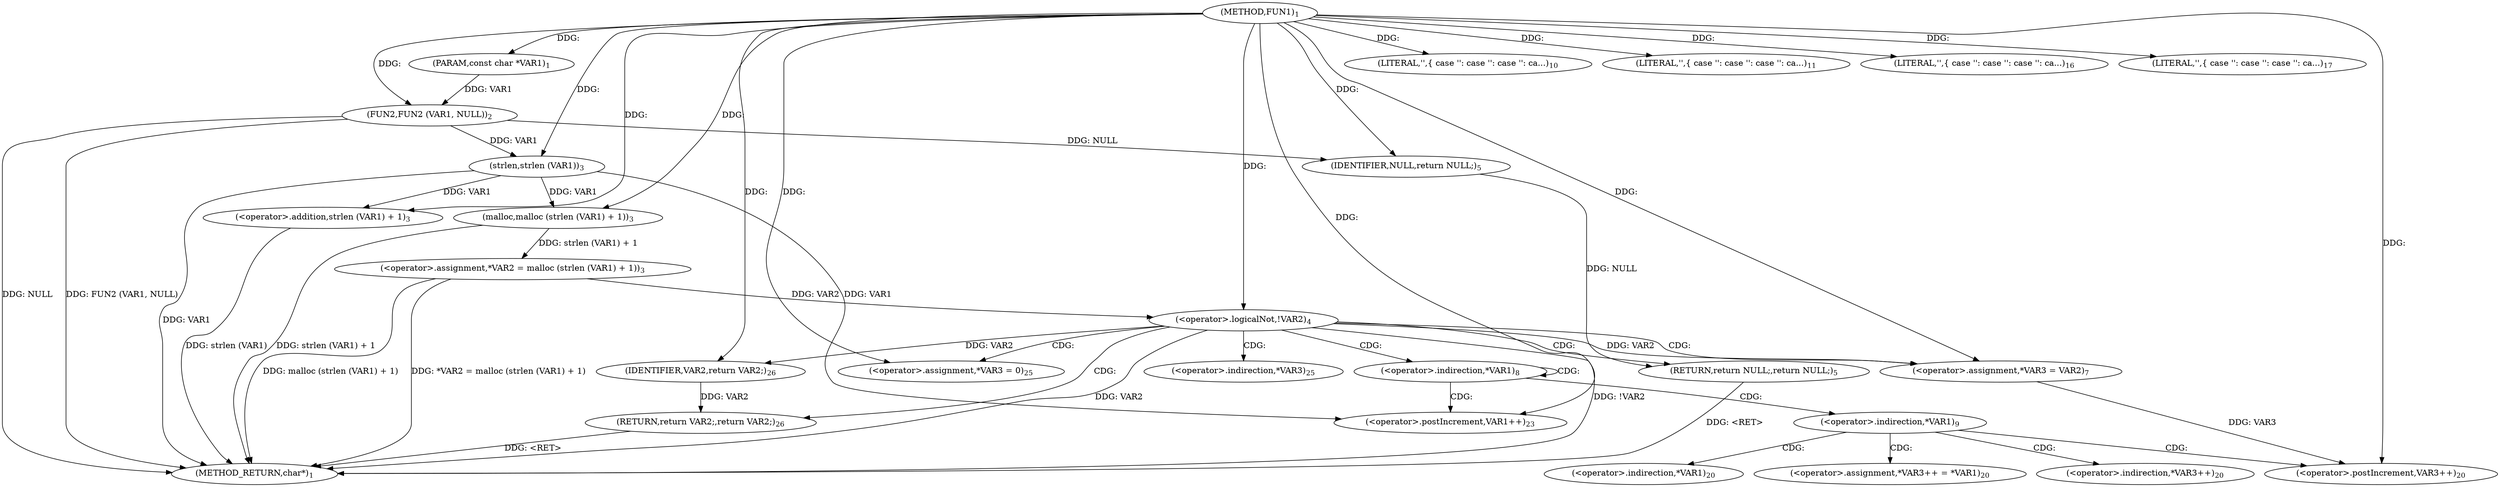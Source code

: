 digraph "FUN1" {  
"8" [label = <(METHOD,FUN1)<SUB>1</SUB>> ]
"65" [label = <(METHOD_RETURN,char*)<SUB>1</SUB>> ]
"9" [label = <(PARAM,const char *VAR1)<SUB>1</SUB>> ]
"11" [label = <(FUN2,FUN2 (VAR1, NULL))<SUB>2</SUB>> ]
"15" [label = <(&lt;operator&gt;.assignment,*VAR2 = malloc (strlen (VAR1) + 1))<SUB>3</SUB>> ]
"29" [label = <(&lt;operator&gt;.assignment,*VAR3 = VAR2)<SUB>7</SUB>> ]
"59" [label = <(&lt;operator&gt;.assignment,*VAR3 = 0)<SUB>25</SUB>> ]
"63" [label = <(RETURN,return VAR2;,return VAR2;)<SUB>26</SUB>> ]
"23" [label = <(&lt;operator&gt;.logicalNot,!VAR2)<SUB>4</SUB>> ]
"64" [label = <(IDENTIFIER,VAR2,return VAR2;)<SUB>26</SUB>> ]
"17" [label = <(malloc,malloc (strlen (VAR1) + 1))<SUB>3</SUB>> ]
"26" [label = <(RETURN,return NULL;,return NULL;)<SUB>5</SUB>> ]
"57" [label = <(&lt;operator&gt;.postIncrement,VAR1++)<SUB>23</SUB>> ]
"18" [label = <(&lt;operator&gt;.addition,strlen (VAR1) + 1)<SUB>3</SUB>> ]
"27" [label = <(IDENTIFIER,NULL,return NULL;)<SUB>5</SUB>> ]
"19" [label = <(strlen,strlen (VAR1))<SUB>3</SUB>> ]
"41" [label = <(LITERAL,'',{
 		case '':
 		case '':




 		case '':
 		ca...)<SUB>10</SUB>> ]
"43" [label = <(LITERAL,'',{
 		case '':
 		case '':




 		case '':
 		ca...)<SUB>11</SUB>> ]
"45" [label = <(LITERAL,'',{
 		case '':
 		case '':




 		case '':
 		ca...)<SUB>16</SUB>> ]
"47" [label = <(LITERAL,'',{
 		case '':
 		case '':




 		case '':
 		ca...)<SUB>17</SUB>> ]
"50" [label = <(&lt;operator&gt;.assignment,*VAR3++ = *VAR1)<SUB>20</SUB>> ]
"52" [label = <(&lt;operator&gt;.postIncrement,VAR3++)<SUB>20</SUB>> ]
"33" [label = <(&lt;operator&gt;.indirection,*VAR1)<SUB>8</SUB>> ]
"60" [label = <(&lt;operator&gt;.indirection,*VAR3)<SUB>25</SUB>> ]
"37" [label = <(&lt;operator&gt;.indirection,*VAR1)<SUB>9</SUB>> ]
"51" [label = <(&lt;operator&gt;.indirection,*VAR3++)<SUB>20</SUB>> ]
"54" [label = <(&lt;operator&gt;.indirection,*VAR1)<SUB>20</SUB>> ]
  "26" -> "65"  [ label = "DDG: &lt;RET&gt;"] 
  "63" -> "65"  [ label = "DDG: &lt;RET&gt;"] 
  "11" -> "65"  [ label = "DDG: NULL"] 
  "11" -> "65"  [ label = "DDG: FUN2 (VAR1, NULL)"] 
  "19" -> "65"  [ label = "DDG: VAR1"] 
  "18" -> "65"  [ label = "DDG: strlen (VAR1)"] 
  "17" -> "65"  [ label = "DDG: strlen (VAR1) + 1"] 
  "15" -> "65"  [ label = "DDG: malloc (strlen (VAR1) + 1)"] 
  "15" -> "65"  [ label = "DDG: *VAR2 = malloc (strlen (VAR1) + 1)"] 
  "23" -> "65"  [ label = "DDG: VAR2"] 
  "23" -> "65"  [ label = "DDG: !VAR2"] 
  "8" -> "9"  [ label = "DDG: "] 
  "17" -> "15"  [ label = "DDG: strlen (VAR1) + 1"] 
  "23" -> "29"  [ label = "DDG: VAR2"] 
  "8" -> "29"  [ label = "DDG: "] 
  "8" -> "59"  [ label = "DDG: "] 
  "64" -> "63"  [ label = "DDG: VAR2"] 
  "9" -> "11"  [ label = "DDG: VAR1"] 
  "8" -> "11"  [ label = "DDG: "] 
  "8" -> "64"  [ label = "DDG: "] 
  "23" -> "64"  [ label = "DDG: VAR2"] 
  "19" -> "17"  [ label = "DDG: VAR1"] 
  "8" -> "17"  [ label = "DDG: "] 
  "15" -> "23"  [ label = "DDG: VAR2"] 
  "8" -> "23"  [ label = "DDG: "] 
  "27" -> "26"  [ label = "DDG: NULL"] 
  "19" -> "18"  [ label = "DDG: VAR1"] 
  "8" -> "18"  [ label = "DDG: "] 
  "11" -> "27"  [ label = "DDG: NULL"] 
  "8" -> "27"  [ label = "DDG: "] 
  "19" -> "57"  [ label = "DDG: VAR1"] 
  "8" -> "57"  [ label = "DDG: "] 
  "11" -> "19"  [ label = "DDG: VAR1"] 
  "8" -> "19"  [ label = "DDG: "] 
  "8" -> "41"  [ label = "DDG: "] 
  "8" -> "43"  [ label = "DDG: "] 
  "8" -> "45"  [ label = "DDG: "] 
  "8" -> "47"  [ label = "DDG: "] 
  "29" -> "52"  [ label = "DDG: VAR3"] 
  "8" -> "52"  [ label = "DDG: "] 
  "23" -> "60"  [ label = "CDG: "] 
  "23" -> "33"  [ label = "CDG: "] 
  "23" -> "26"  [ label = "CDG: "] 
  "23" -> "63"  [ label = "CDG: "] 
  "23" -> "29"  [ label = "CDG: "] 
  "23" -> "59"  [ label = "CDG: "] 
  "33" -> "33"  [ label = "CDG: "] 
  "33" -> "57"  [ label = "CDG: "] 
  "33" -> "37"  [ label = "CDG: "] 
  "37" -> "51"  [ label = "CDG: "] 
  "37" -> "52"  [ label = "CDG: "] 
  "37" -> "50"  [ label = "CDG: "] 
  "37" -> "54"  [ label = "CDG: "] 
}
